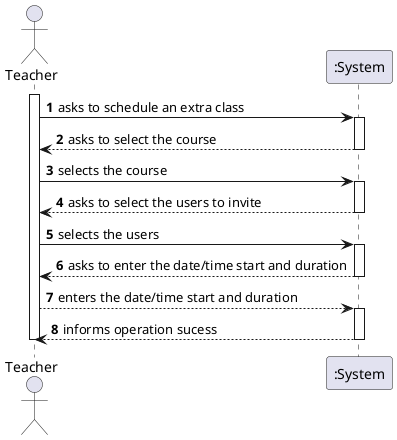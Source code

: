 @startuml US1011_SSD

autonumber

actor T as "Teacher"

activate T

T -> ":System" : asks to schedule an extra class
activate ":System"

":System" --> T : asks to select the course
deactivate ":System"

T -> ":System" : selects the course
activate ":System"

":System" --> T : asks to select the users to invite
deactivate ":System"

T -> ":System" :  selects the users
activate ":System"

":System" --> T : asks to enter the date/time start and duration
deactivate ":System"

T --> ":System" : enters the date/time start and duration
activate ":System"

":System" --> T : informs operation sucess
deactivate ":System"

deactivate T

@enduml
